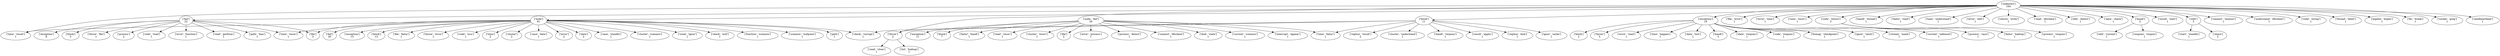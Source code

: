 strict digraph  {
	"['unknown']
164" -> "['node']
81";
	"['unknown']
164" -> "['fail']
22";
	"['unknown']
164" -> "['exception']
19";
	"['unknown']
164" -> "['block']
11";
	"['unknown']
164" -> "['file', 'error']
1";
	"['unknown']
164" -> "['time', 'result']
1";
	"['unknown']
164" -> "['error', 'time']
1";
	"['unknown']
164" -> "['case', 'recov']
1";
	"['unknown']
164" -> "['code', 'return']
3";
	"['unknown']
164" -> "['handl', 'thread']
1";
	"['unknown']
164" -> "['throw']
2";
	"['unknown']
164" -> "['failur', 'read']
1";
	"['unknown']
164" -> "['time', 'understand']
1";
	"['unknown']
164" -> "['error', 'edit']
1";
	"['unknown']
164" -> "['return', 'write']
1";
	"['unknown']
164" -> "['read', 'dfsclient']
1";
	"['unknown']
164" -> "['edit', 'detect']
1";
	"['unknown']
164" -> "['data', 'check']
1";
	"['unknown']
164" -> "['handl']
2";
	"['unknown']
164" -> "['result', 'start']
1";
	"['unknown']
164" -> "['edit']
3";
	"['unknown']
164" -> "['connect', 'memori']
1";
	"['unknown']
164" -> "['understand', 'dfsclient']
1";
	"['unknown']
164" -> "['code', 'string']
1";
	"['unknown']
164" -> "['thread', 'delet']
1";
	"['unknown']
164" -> "['pipelin', 'duplic']
1";
	"['unknown']
164" -> "['fix', 'break']
1";
	"['unknown']
164" -> "['socket', 'grep']
1";
	"['unknown']
164" -> "['sendheartbeat']
1";
	"['node']
81" -> "['time', 'result']
1";
	"['node']
81" -> "['fail']
30";
	"['node']
81" -> "['exception']
13";
	"['node']
81" -> "['block']
13";
	"['node']
81" -> "['file', 'failur']
1";
	"['node']
81" -> "['throw', 'error']
1";
	"['node']
81" -> "['time', 'recov']
1";
	"['node']
81" -> "['file']
3";
	"['node']
81" -> "['code', 'issu']
1";
	"['node']
81" -> "['time']
2";
	"['node']
81" -> "['cluster']
2";
	"['node']
81" -> "['case', 'data']
1";
	"['node']
81" -> "['error']
2";
	"['node']
81" -> "['data']
2";
	"['node']
81" -> "['case', 'standbi']
1";
	"['node']
81" -> "['check', 'corrupt']
1";
	"['node']
81" -> "['cluster', 'scenario']
1";
	"['node']
81" -> "['creat', 'ignor']
1";
	"['node']
81" -> "['check', 'null']
1";
	"['node']
81" -> "['function', 'scenario']
1";
	"['node']
81" -> "['scenario', 'nullpoint']
1";
	"['node']
81" -> "['path']
1";
	"['fail']
22" -> "['time', 'recov']
1";
	"['fail']
22" -> "['file']
3";
	"['fail']
22" -> "['exception']
8";
	"['fail']
22" -> "['block']
3";
	"['fail']
22" -> "['throw', 'file']
1";
	"['fail']
22" -> "['process']
2";
	"['fail']
22" -> "['code', 'read']
1";
	"['fail']
22" -> "['error', 'function']
1";
	"['fail']
22" -> "['read', 'perform']
1";
	"['fail']
22" -> "['path', 'leas']
1";
	"['exception']
19" -> "['block']
2";
	"['exception']
19" -> "['throw']
5";
	"['exception']
19" -> "['error', 'read']
1";
	"['exception']
19" -> "['time', 'happen']
1";
	"['exception']
19" -> "['data', 'test']
1";
	"['exception']
19" -> "['handl']
3";
	"['exception']
19" -> "['data', 'respons']
1";
	"['exception']
19" -> "['code', 'respons']
1";
	"['exception']
19" -> "['fsimag', 'checkpoint']
1";
	"['exception']
19" -> "['ignor', 'catch']
1";
	"['exception']
19" -> "['stream', 'mask']
1";
	"['exception']
19" -> "['current', 'safemod']
1";
	"['block']
11" -> "['throw']
2";
	"['block']
11" -> "['check', 'corrupt']
1";
	"['block']
11" -> "['time', 'failur']
1";
	"['block']
11" -> "['replica', 'result']
2";
	"['block']
11" -> "['cluster', 'understand']
1";
	"['block']
11" -> "['handl', 'respons']
1";
	"['block']
11" -> "['result', 'applic']
1";
	"['block']
11" -> "['replica', 'disk']
1";
	"['block']
11" -> "['ignor', 'cache']
1";
	"['code', 'return']
3" -> "['process', 'case']
1";
	"['code', 'return']
3" -> "['failur', 'hadoop']
1";
	"['code', 'return']
3" -> "['process', 'respons']
1";
	"['throw']
2" -> "['read', 'close']
1";
	"['throw']
2" -> "['list', 'hadoop']
1";
	"['handl']
2" -> "['edit', 'current']
1";
	"['handl']
2" -> "['respons', 'respon']
1";
	"['edit']
3" -> "['start', 'standbi']
1";
	"['edit']
3" -> "['share']
2";
	"['node', 'fail']
30" -> "['time', 'failur']
1";
	"['node', 'fail']
30" -> "['exception']
11";
	"['node', 'fail']
30" -> "['block']
7";
	"['node', 'fail']
30" -> "['failur', 'handl']
1";
	"['node', 'fail']
30" -> "['read', 'recov']
1";
	"['node', 'fail']
30" -> "['cluster', 'recov']
1";
	"['node', 'fail']
30" -> "['file']
2";
	"['node', 'fail']
30" -> "['error', 'process']
1";
	"['node', 'fail']
30" -> "['process', 'detect']
1";
	"['node', 'fail']
30" -> "['connect', 'dfsclient']
1";
	"['node', 'fail']
30" -> "['disk', 'state']
1";
	"['node', 'fail']
30" -> "['current', 'scenario']
1";
	"['node', 'fail']
30" -> "['interrupt', 'appear']
1";
}
